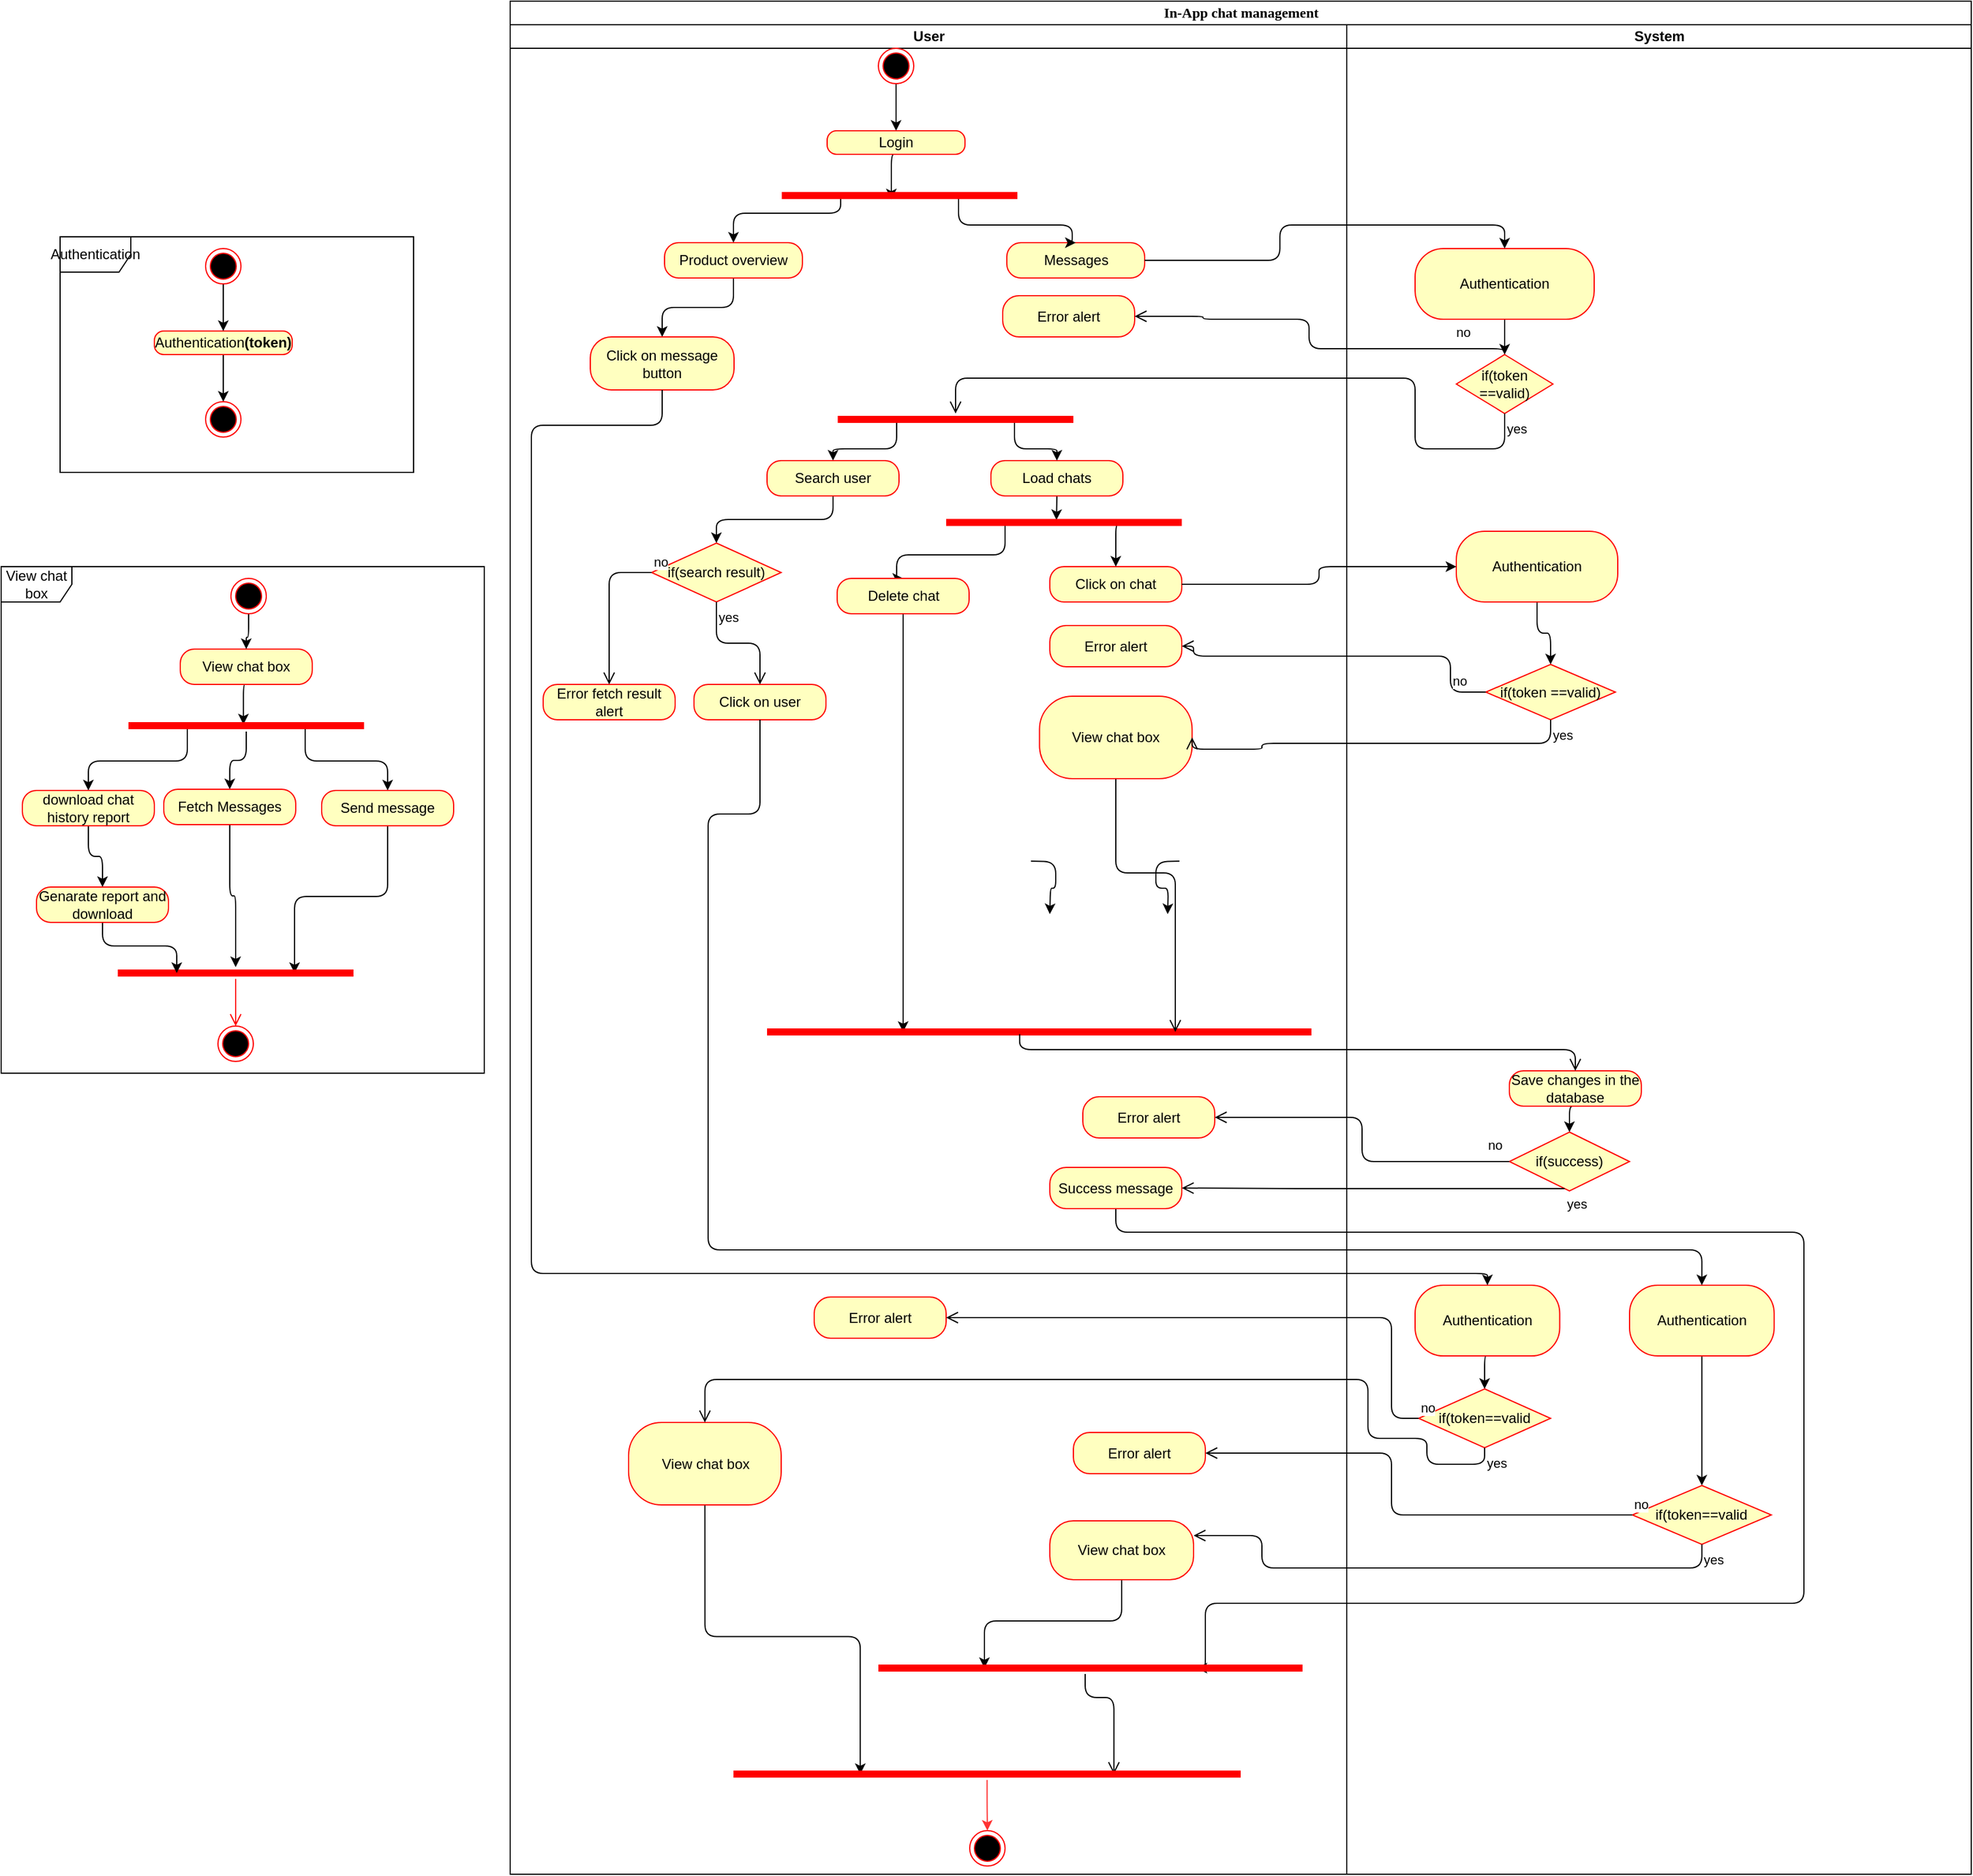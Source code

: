 <mxfile version="18.1.2" type="github">
  <diagram name="Page-1" id="0783ab3e-0a74-02c8-0abd-f7b4e66b4bec">
    <mxGraphModel dx="2580" dy="893" grid="1" gridSize="10" guides="1" tooltips="1" connect="1" arrows="1" fold="1" page="1" pageScale="1" pageWidth="850" pageHeight="1100" background="none" math="0" shadow="0">
      <root>
        <mxCell id="0" />
        <mxCell id="1" parent="0" />
        <mxCell id="1c1d494c118603dd-1" value="In-App chat management" style="swimlane;html=1;childLayout=stackLayout;startSize=20;rounded=0;shadow=0;comic=0;labelBackgroundColor=none;strokeWidth=1;fontFamily=Verdana;fontSize=12;align=center;" parent="1" vertex="1">
          <mxGeometry x="-268" y="20" width="1240" height="1590" as="geometry" />
        </mxCell>
        <mxCell id="1c1d494c118603dd-2" value="User" style="swimlane;html=1;startSize=20;" parent="1c1d494c118603dd-1" vertex="1">
          <mxGeometry y="20" width="710" height="1570" as="geometry" />
        </mxCell>
        <mxCell id="1c1d494c118603dd-34" style="edgeStyle=none;rounded=0;html=1;labelBackgroundColor=none;startArrow=none;startFill=0;startSize=5;endArrow=classicThin;endFill=1;endSize=5;jettySize=auto;orthogonalLoop=1;strokeWidth=1;fontFamily=Verdana;fontSize=12" parent="1c1d494c118603dd-2" target="1c1d494c118603dd-10" edge="1">
          <mxGeometry relative="1" as="geometry">
            <mxPoint x="148.75" y="250" as="sourcePoint" />
          </mxGeometry>
        </mxCell>
        <mxCell id="1c1d494c118603dd-35" style="edgeStyle=none;rounded=0;html=1;labelBackgroundColor=none;startArrow=none;startFill=0;startSize=5;endArrow=classicThin;endFill=1;endSize=5;jettySize=auto;orthogonalLoop=1;strokeWidth=1;fontFamily=Verdana;fontSize=12" parent="1c1d494c118603dd-2" target="1c1d494c118603dd-7" edge="1">
          <mxGeometry relative="1" as="geometry">
            <mxPoint x="162.727" y="310" as="sourcePoint" />
          </mxGeometry>
        </mxCell>
        <mxCell id="1c1d494c118603dd-46" style="edgeStyle=none;rounded=0;html=1;labelBackgroundColor=none;startArrow=none;startFill=0;startSize=5;endArrow=oval;endFill=0;endSize=5;jettySize=auto;orthogonalLoop=1;strokeWidth=1;fontFamily=Verdana;fontSize=12;dashed=1;" parent="1c1d494c118603dd-2" source="1c1d494c118603dd-21" edge="1">
          <mxGeometry relative="1" as="geometry">
            <mxPoint x="120.625" y="250" as="targetPoint" />
          </mxGeometry>
        </mxCell>
        <mxCell id="1c1d494c118603dd-47" style="edgeStyle=none;rounded=0;html=1;dashed=1;labelBackgroundColor=none;startArrow=none;startFill=0;startSize=5;endArrow=oval;endFill=0;endSize=5;jettySize=auto;orthogonalLoop=1;strokeWidth=1;fontFamily=Verdana;fontSize=12" parent="1c1d494c118603dd-2" target="1c1d494c118603dd-10" edge="1">
          <mxGeometry relative="1" as="geometry">
            <mxPoint x="105" y="295" as="sourcePoint" />
          </mxGeometry>
        </mxCell>
        <mxCell id="G0RN5hafsZTGZZTyP4_G-41" style="edgeStyle=orthogonalEdgeStyle;rounded=1;orthogonalLoop=1;jettySize=auto;html=1;exitX=0.5;exitY=1;exitDx=0;exitDy=0;" edge="1" parent="1c1d494c118603dd-2" source="G0RN5hafsZTGZZTyP4_G-11" target="G0RN5hafsZTGZZTyP4_G-12">
          <mxGeometry relative="1" as="geometry" />
        </mxCell>
        <mxCell id="G0RN5hafsZTGZZTyP4_G-11" value="" style="ellipse;html=1;shape=endState;fillColor=#000000;strokeColor=#ff0000;" vertex="1" parent="1c1d494c118603dd-2">
          <mxGeometry x="312.5" y="20" width="30" height="30" as="geometry" />
        </mxCell>
        <mxCell id="G0RN5hafsZTGZZTyP4_G-100" style="edgeStyle=orthogonalEdgeStyle;rounded=1;orthogonalLoop=1;jettySize=auto;html=1;exitX=0.5;exitY=1;exitDx=0;exitDy=0;entryX=0.465;entryY=0.829;entryDx=0;entryDy=0;entryPerimeter=0;" edge="1" parent="1c1d494c118603dd-2" source="G0RN5hafsZTGZZTyP4_G-12" target="G0RN5hafsZTGZZTyP4_G-74">
          <mxGeometry relative="1" as="geometry" />
        </mxCell>
        <mxCell id="G0RN5hafsZTGZZTyP4_G-12" value="Login" style="rounded=1;whiteSpace=wrap;html=1;arcSize=40;fontColor=#000000;fillColor=#ffffc0;strokeColor=#ff0000;" vertex="1" parent="1c1d494c118603dd-2">
          <mxGeometry x="269" y="90" width="117" height="20" as="geometry" />
        </mxCell>
        <mxCell id="G0RN5hafsZTGZZTyP4_G-15" value="Messages" style="rounded=1;whiteSpace=wrap;html=1;arcSize=40;fontColor=#000000;fillColor=#ffffc0;strokeColor=#ff0000;" vertex="1" parent="1c1d494c118603dd-2">
          <mxGeometry x="421.5" y="185" width="117" height="30" as="geometry" />
        </mxCell>
        <mxCell id="G0RN5hafsZTGZZTyP4_G-24" value="Error alert" style="rounded=1;whiteSpace=wrap;html=1;arcSize=40;fontColor=#000000;fillColor=#ffffc0;strokeColor=#ff0000;" vertex="1" parent="1c1d494c118603dd-2">
          <mxGeometry x="418" y="230" width="112" height="35" as="geometry" />
        </mxCell>
        <mxCell id="G0RN5hafsZTGZZTyP4_G-82" style="edgeStyle=orthogonalEdgeStyle;rounded=1;orthogonalLoop=1;jettySize=auto;html=1;exitX=0.5;exitY=1;exitDx=0;exitDy=0;entryX=0.468;entryY=0.454;entryDx=0;entryDy=0;entryPerimeter=0;" edge="1" parent="1c1d494c118603dd-2" source="G0RN5hafsZTGZZTyP4_G-26" target="G0RN5hafsZTGZZTyP4_G-34">
          <mxGeometry relative="1" as="geometry" />
        </mxCell>
        <mxCell id="G0RN5hafsZTGZZTyP4_G-26" value="Load chats" style="rounded=1;whiteSpace=wrap;html=1;arcSize=40;fontColor=#000000;fillColor=#ffffc0;strokeColor=#ff0000;" vertex="1" parent="1c1d494c118603dd-2">
          <mxGeometry x="408" y="370" width="112" height="30" as="geometry" />
        </mxCell>
        <mxCell id="G0RN5hafsZTGZZTyP4_G-27" value="Click on chat" style="rounded=1;whiteSpace=wrap;html=1;arcSize=40;fontColor=#000000;fillColor=#ffffc0;strokeColor=#ff0000;" vertex="1" parent="1c1d494c118603dd-2">
          <mxGeometry x="458" y="460" width="112" height="30" as="geometry" />
        </mxCell>
        <mxCell id="G0RN5hafsZTGZZTyP4_G-36" style="edgeStyle=orthogonalEdgeStyle;rounded=1;orthogonalLoop=1;jettySize=auto;html=1;exitX=0.75;exitY=0.5;exitDx=0;exitDy=0;exitPerimeter=0;entryX=0.5;entryY=0;entryDx=0;entryDy=0;" edge="1" parent="1c1d494c118603dd-2" source="G0RN5hafsZTGZZTyP4_G-34" target="G0RN5hafsZTGZZTyP4_G-27">
          <mxGeometry relative="1" as="geometry" />
        </mxCell>
        <mxCell id="G0RN5hafsZTGZZTyP4_G-42" style="edgeStyle=orthogonalEdgeStyle;rounded=1;orthogonalLoop=1;jettySize=auto;html=1;exitX=0.25;exitY=0.5;exitDx=0;exitDy=0;exitPerimeter=0;entryX=0.5;entryY=0;entryDx=0;entryDy=0;" edge="1" parent="1c1d494c118603dd-2" source="G0RN5hafsZTGZZTyP4_G-34" target="G0RN5hafsZTGZZTyP4_G-37">
          <mxGeometry relative="1" as="geometry">
            <Array as="points">
              <mxPoint x="420" y="450" />
              <mxPoint x="328" y="450" />
            </Array>
          </mxGeometry>
        </mxCell>
        <mxCell id="G0RN5hafsZTGZZTyP4_G-34" value="" style="shape=line;html=1;strokeWidth=6;strokeColor=#ff0000;" vertex="1" parent="1c1d494c118603dd-2">
          <mxGeometry x="370" y="400" width="200" height="45" as="geometry" />
        </mxCell>
        <mxCell id="G0RN5hafsZTGZZTyP4_G-86" style="edgeStyle=orthogonalEdgeStyle;rounded=1;orthogonalLoop=1;jettySize=auto;html=1;exitX=0.5;exitY=1;exitDx=0;exitDy=0;entryX=0.25;entryY=0.5;entryDx=0;entryDy=0;entryPerimeter=0;" edge="1" parent="1c1d494c118603dd-2" source="G0RN5hafsZTGZZTyP4_G-37" target="G0RN5hafsZTGZZTyP4_G-64">
          <mxGeometry relative="1" as="geometry" />
        </mxCell>
        <mxCell id="G0RN5hafsZTGZZTyP4_G-37" value="Delete chat" style="rounded=1;whiteSpace=wrap;html=1;arcSize=40;fontColor=#000000;fillColor=#ffffc0;strokeColor=#ff0000;" vertex="1" parent="1c1d494c118603dd-2">
          <mxGeometry x="277.5" y="470" width="112" height="30" as="geometry" />
        </mxCell>
        <mxCell id="G0RN5hafsZTGZZTyP4_G-51" style="edgeStyle=orthogonalEdgeStyle;rounded=1;orthogonalLoop=1;jettySize=auto;html=1;exitX=0.5;exitY=1;exitDx=0;exitDy=0;entryX=0.504;entryY=0.337;entryDx=0;entryDy=0;entryPerimeter=0;" edge="1" parent="1c1d494c118603dd-2" target="G0RN5hafsZTGZZTyP4_G-49">
          <mxGeometry relative="1" as="geometry">
            <mxPoint x="524" y="590" as="sourcePoint" />
          </mxGeometry>
        </mxCell>
        <mxCell id="G0RN5hafsZTGZZTyP4_G-48" value="Error alert" style="rounded=1;whiteSpace=wrap;html=1;arcSize=40;fontColor=#000000;fillColor=#ffffc0;strokeColor=#ff0000;" vertex="1" parent="1c1d494c118603dd-2">
          <mxGeometry x="458" y="510" width="112" height="35" as="geometry" />
        </mxCell>
        <mxCell id="G0RN5hafsZTGZZTyP4_G-54" style="edgeStyle=orthogonalEdgeStyle;rounded=1;orthogonalLoop=1;jettySize=auto;html=1;exitX=0.25;exitY=0.5;exitDx=0;exitDy=0;exitPerimeter=0;" edge="1" parent="1c1d494c118603dd-2" target="G0RN5hafsZTGZZTyP4_G-52">
          <mxGeometry relative="1" as="geometry">
            <mxPoint x="474" y="625" as="sourcePoint" />
          </mxGeometry>
        </mxCell>
        <mxCell id="G0RN5hafsZTGZZTyP4_G-55" style="edgeStyle=orthogonalEdgeStyle;rounded=1;orthogonalLoop=1;jettySize=auto;html=1;exitX=0.75;exitY=0.5;exitDx=0;exitDy=0;exitPerimeter=0;entryX=0.5;entryY=0;entryDx=0;entryDy=0;" edge="1" parent="1c1d494c118603dd-2" target="G0RN5hafsZTGZZTyP4_G-53">
          <mxGeometry relative="1" as="geometry">
            <mxPoint x="574" y="625" as="sourcePoint" />
          </mxGeometry>
        </mxCell>
        <mxCell id="G0RN5hafsZTGZZTyP4_G-58" style="edgeStyle=orthogonalEdgeStyle;rounded=1;orthogonalLoop=1;jettySize=auto;html=1;exitX=0.5;exitY=1;exitDx=0;exitDy=0;entryX=0.25;entryY=0.5;entryDx=0;entryDy=0;entryPerimeter=0;" edge="1" parent="1c1d494c118603dd-2" target="G0RN5hafsZTGZZTyP4_G-84">
          <mxGeometry relative="1" as="geometry">
            <mxPoint x="442" y="710.0" as="sourcePoint" />
            <mxPoint x="458" y="755.0" as="targetPoint" />
          </mxGeometry>
        </mxCell>
        <mxCell id="G0RN5hafsZTGZZTyP4_G-57" style="edgeStyle=orthogonalEdgeStyle;rounded=1;orthogonalLoop=1;jettySize=auto;html=1;exitX=0.5;exitY=1;exitDx=0;exitDy=0;entryX=0.75;entryY=0.5;entryDx=0;entryDy=0;entryPerimeter=0;" edge="1" parent="1c1d494c118603dd-2" target="G0RN5hafsZTGZZTyP4_G-84">
          <mxGeometry relative="1" as="geometry">
            <mxPoint x="568" y="710.0" as="sourcePoint" />
            <mxPoint x="558" y="755.0" as="targetPoint" />
          </mxGeometry>
        </mxCell>
        <mxCell id="G0RN5hafsZTGZZTyP4_G-64" value="" style="shape=line;html=1;strokeWidth=6;strokeColor=#ff0000;" vertex="1" parent="1c1d494c118603dd-2">
          <mxGeometry x="218" y="800" width="462" height="110" as="geometry" />
        </mxCell>
        <mxCell id="G0RN5hafsZTGZZTyP4_G-70" value="Error alert" style="rounded=1;whiteSpace=wrap;html=1;arcSize=40;fontColor=#000000;fillColor=#ffffc0;strokeColor=#ff0000;" vertex="1" parent="1c1d494c118603dd-2">
          <mxGeometry x="486" y="910" width="112" height="35" as="geometry" />
        </mxCell>
        <mxCell id="G0RN5hafsZTGZZTyP4_G-157" style="edgeStyle=orthogonalEdgeStyle;rounded=1;orthogonalLoop=1;jettySize=auto;html=1;exitX=0.5;exitY=1;exitDx=0;exitDy=0;entryX=0.75;entryY=0.5;entryDx=0;entryDy=0;entryPerimeter=0;" edge="1" parent="1c1d494c118603dd-2" source="G0RN5hafsZTGZZTyP4_G-72" target="G0RN5hafsZTGZZTyP4_G-153">
          <mxGeometry relative="1" as="geometry">
            <Array as="points">
              <mxPoint x="514" y="1025" />
              <mxPoint x="1098" y="1025" />
              <mxPoint x="1098" y="1340" />
              <mxPoint x="590" y="1340" />
              <mxPoint x="590" y="1395" />
            </Array>
          </mxGeometry>
        </mxCell>
        <mxCell id="G0RN5hafsZTGZZTyP4_G-72" value="Success message" style="rounded=1;whiteSpace=wrap;html=1;arcSize=40;fontColor=#000000;fillColor=#ffffc0;strokeColor=#ff0000;" vertex="1" parent="1c1d494c118603dd-2">
          <mxGeometry x="458" y="970" width="112" height="35" as="geometry" />
        </mxCell>
        <mxCell id="G0RN5hafsZTGZZTyP4_G-90" style="edgeStyle=orthogonalEdgeStyle;rounded=1;orthogonalLoop=1;jettySize=auto;html=1;exitX=0.75;exitY=0.5;exitDx=0;exitDy=0;exitPerimeter=0;entryX=0.5;entryY=0;entryDx=0;entryDy=0;" edge="1" parent="1c1d494c118603dd-2" source="G0RN5hafsZTGZZTyP4_G-74" target="G0RN5hafsZTGZZTyP4_G-15">
          <mxGeometry relative="1" as="geometry">
            <Array as="points">
              <mxPoint x="381" y="170" />
              <mxPoint x="477" y="170" />
              <mxPoint x="477" y="185" />
            </Array>
          </mxGeometry>
        </mxCell>
        <mxCell id="G0RN5hafsZTGZZTyP4_G-91" style="edgeStyle=orthogonalEdgeStyle;rounded=1;orthogonalLoop=1;jettySize=auto;html=1;exitX=0.25;exitY=0.5;exitDx=0;exitDy=0;exitPerimeter=0;entryX=0.5;entryY=0;entryDx=0;entryDy=0;" edge="1" parent="1c1d494c118603dd-2" source="G0RN5hafsZTGZZTyP4_G-74" target="G0RN5hafsZTGZZTyP4_G-77">
          <mxGeometry relative="1" as="geometry">
            <Array as="points">
              <mxPoint x="281" y="160" />
              <mxPoint x="189" y="160" />
            </Array>
          </mxGeometry>
        </mxCell>
        <mxCell id="G0RN5hafsZTGZZTyP4_G-74" value="" style="shape=line;html=1;strokeWidth=6;strokeColor=#ff0000;" vertex="1" parent="1c1d494c118603dd-2">
          <mxGeometry x="230.5" y="140" width="200" height="10" as="geometry" />
        </mxCell>
        <mxCell id="G0RN5hafsZTGZZTyP4_G-161" style="edgeStyle=orthogonalEdgeStyle;rounded=1;orthogonalLoop=1;jettySize=auto;html=1;exitX=0.5;exitY=1;exitDx=0;exitDy=0;entryX=0.5;entryY=0;entryDx=0;entryDy=0;" edge="1" parent="1c1d494c118603dd-2" source="G0RN5hafsZTGZZTyP4_G-77" target="G0RN5hafsZTGZZTyP4_G-158">
          <mxGeometry relative="1" as="geometry" />
        </mxCell>
        <mxCell id="G0RN5hafsZTGZZTyP4_G-77" value="Product overview" style="rounded=1;whiteSpace=wrap;html=1;arcSize=40;fontColor=#000000;fillColor=#ffffc0;strokeColor=#ff0000;" vertex="1" parent="1c1d494c118603dd-2">
          <mxGeometry x="131" y="185" width="117" height="30" as="geometry" />
        </mxCell>
        <mxCell id="G0RN5hafsZTGZZTyP4_G-85" value="" style="edgeStyle=orthogonalEdgeStyle;html=1;verticalAlign=bottom;endArrow=open;endSize=8;strokeColor=#000000;rounded=1;entryX=0.75;entryY=0.5;entryDx=0;entryDy=0;entryPerimeter=0;exitX=0.5;exitY=1;exitDx=0;exitDy=0;" edge="1" source="G0RN5hafsZTGZZTyP4_G-141" parent="1c1d494c118603dd-2" target="G0RN5hafsZTGZZTyP4_G-64">
          <mxGeometry relative="1" as="geometry">
            <mxPoint x="518" y="850" as="targetPoint" />
            <mxPoint x="498" y="770.0" as="sourcePoint" />
          </mxGeometry>
        </mxCell>
        <mxCell id="G0RN5hafsZTGZZTyP4_G-103" style="edgeStyle=orthogonalEdgeStyle;rounded=1;orthogonalLoop=1;jettySize=auto;html=1;exitX=0.75;exitY=0.5;exitDx=0;exitDy=0;exitPerimeter=0;entryX=0.5;entryY=0;entryDx=0;entryDy=0;" edge="1" parent="1c1d494c118603dd-2" source="G0RN5hafsZTGZZTyP4_G-101" target="G0RN5hafsZTGZZTyP4_G-26">
          <mxGeometry relative="1" as="geometry" />
        </mxCell>
        <mxCell id="G0RN5hafsZTGZZTyP4_G-105" style="edgeStyle=orthogonalEdgeStyle;rounded=1;orthogonalLoop=1;jettySize=auto;html=1;exitX=0.25;exitY=0.5;exitDx=0;exitDy=0;exitPerimeter=0;entryX=0.5;entryY=0;entryDx=0;entryDy=0;" edge="1" parent="1c1d494c118603dd-2" source="G0RN5hafsZTGZZTyP4_G-101" target="G0RN5hafsZTGZZTyP4_G-104">
          <mxGeometry relative="1" as="geometry" />
        </mxCell>
        <mxCell id="G0RN5hafsZTGZZTyP4_G-101" value="" style="shape=line;html=1;strokeWidth=6;strokeColor=#ff0000;" vertex="1" parent="1c1d494c118603dd-2">
          <mxGeometry x="278" y="330" width="200" height="10" as="geometry" />
        </mxCell>
        <mxCell id="G0RN5hafsZTGZZTyP4_G-121" style="edgeStyle=orthogonalEdgeStyle;rounded=1;orthogonalLoop=1;jettySize=auto;html=1;exitX=0.5;exitY=1;exitDx=0;exitDy=0;" edge="1" parent="1c1d494c118603dd-2" source="G0RN5hafsZTGZZTyP4_G-104" target="G0RN5hafsZTGZZTyP4_G-118">
          <mxGeometry relative="1" as="geometry" />
        </mxCell>
        <mxCell id="G0RN5hafsZTGZZTyP4_G-104" value="Search user" style="rounded=1;whiteSpace=wrap;html=1;arcSize=40;fontColor=#000000;fillColor=#ffffc0;strokeColor=#ff0000;" vertex="1" parent="1c1d494c118603dd-2">
          <mxGeometry x="218" y="370" width="112" height="30" as="geometry" />
        </mxCell>
        <mxCell id="G0RN5hafsZTGZZTyP4_G-118" value="if(search result)" style="rhombus;whiteSpace=wrap;html=1;fillColor=#ffffc0;strokeColor=#ff0000;" vertex="1" parent="1c1d494c118603dd-2">
          <mxGeometry x="120" y="440" width="110" height="50" as="geometry" />
        </mxCell>
        <mxCell id="G0RN5hafsZTGZZTyP4_G-119" value="no" style="edgeStyle=orthogonalEdgeStyle;html=1;align=left;verticalAlign=bottom;endArrow=open;endSize=8;strokeColor=#000000;rounded=1;entryX=0.5;entryY=0;entryDx=0;entryDy=0;" edge="1" source="G0RN5hafsZTGZZTyP4_G-118" parent="1c1d494c118603dd-2" target="G0RN5hafsZTGZZTyP4_G-123">
          <mxGeometry x="-1" relative="1" as="geometry">
            <mxPoint x="330" y="470" as="targetPoint" />
            <Array as="points">
              <mxPoint x="84" y="465" />
            </Array>
          </mxGeometry>
        </mxCell>
        <mxCell id="G0RN5hafsZTGZZTyP4_G-120" value="yes" style="edgeStyle=orthogonalEdgeStyle;html=1;align=left;verticalAlign=top;endArrow=open;endSize=8;strokeColor=#000000;rounded=1;entryX=0.5;entryY=0;entryDx=0;entryDy=0;" edge="1" source="G0RN5hafsZTGZZTyP4_G-118" parent="1c1d494c118603dd-2" target="G0RN5hafsZTGZZTyP4_G-122">
          <mxGeometry x="-1" relative="1" as="geometry">
            <mxPoint x="190" y="550" as="targetPoint" />
          </mxGeometry>
        </mxCell>
        <mxCell id="G0RN5hafsZTGZZTyP4_G-122" value="Click on user" style="rounded=1;whiteSpace=wrap;html=1;arcSize=40;fontColor=#000000;fillColor=#ffffc0;strokeColor=#ff0000;" vertex="1" parent="1c1d494c118603dd-2">
          <mxGeometry x="156" y="560" width="112" height="30" as="geometry" />
        </mxCell>
        <mxCell id="G0RN5hafsZTGZZTyP4_G-123" value="Error fetch result alert" style="rounded=1;whiteSpace=wrap;html=1;arcSize=40;fontColor=#000000;fillColor=#ffffc0;strokeColor=#ff0000;" vertex="1" parent="1c1d494c118603dd-2">
          <mxGeometry x="28" y="560" width="112" height="30" as="geometry" />
        </mxCell>
        <mxCell id="G0RN5hafsZTGZZTyP4_G-141" value="View chat box" style="rounded=1;whiteSpace=wrap;html=1;arcSize=40;fontColor=#000000;fillColor=#ffffc0;strokeColor=#ff0000;" vertex="1" parent="1c1d494c118603dd-2">
          <mxGeometry x="449.25" y="570" width="129.5" height="70" as="geometry" />
        </mxCell>
        <mxCell id="G0RN5hafsZTGZZTyP4_G-147" value="Error alert" style="rounded=1;whiteSpace=wrap;html=1;arcSize=40;fontColor=#000000;fillColor=#ffffc0;strokeColor=#ff0000;" vertex="1" parent="1c1d494c118603dd-2">
          <mxGeometry x="478" y="1195" width="112" height="35" as="geometry" />
        </mxCell>
        <mxCell id="G0RN5hafsZTGZZTyP4_G-156" style="edgeStyle=orthogonalEdgeStyle;rounded=1;orthogonalLoop=1;jettySize=auto;html=1;exitX=0.5;exitY=1;exitDx=0;exitDy=0;entryX=0.25;entryY=0.5;entryDx=0;entryDy=0;entryPerimeter=0;" edge="1" parent="1c1d494c118603dd-2" source="G0RN5hafsZTGZZTyP4_G-149" target="G0RN5hafsZTGZZTyP4_G-153">
          <mxGeometry relative="1" as="geometry" />
        </mxCell>
        <mxCell id="G0RN5hafsZTGZZTyP4_G-149" value="View chat box" style="rounded=1;whiteSpace=wrap;html=1;arcSize=40;fontColor=#000000;fillColor=#ffffc0;strokeColor=#ff0000;" vertex="1" parent="1c1d494c118603dd-2">
          <mxGeometry x="458" y="1270" width="122" height="50" as="geometry" />
        </mxCell>
        <mxCell id="G0RN5hafsZTGZZTyP4_G-153" value="" style="shape=line;html=1;strokeWidth=6;strokeColor=#ff0000;" vertex="1" parent="1c1d494c118603dd-2">
          <mxGeometry x="312.5" y="1390" width="360" height="10" as="geometry" />
        </mxCell>
        <mxCell id="G0RN5hafsZTGZZTyP4_G-154" value="" style="edgeStyle=orthogonalEdgeStyle;html=1;verticalAlign=bottom;endArrow=open;endSize=8;strokeColor=#000000;rounded=1;entryX=0.75;entryY=0.5;entryDx=0;entryDy=0;entryPerimeter=0;" edge="1" source="G0RN5hafsZTGZZTyP4_G-153" parent="1c1d494c118603dd-2" target="G0RN5hafsZTGZZTyP4_G-174">
          <mxGeometry relative="1" as="geometry">
            <mxPoint x="448" y="1450" as="targetPoint" />
            <Array as="points">
              <mxPoint x="488" y="1420" />
              <mxPoint x="512" y="1420" />
            </Array>
          </mxGeometry>
        </mxCell>
        <mxCell id="G0RN5hafsZTGZZTyP4_G-158" value="Click on message button" style="rounded=1;whiteSpace=wrap;html=1;arcSize=40;fontColor=#000000;fillColor=#ffffc0;strokeColor=#ff0000;" vertex="1" parent="1c1d494c118603dd-2">
          <mxGeometry x="68" y="265" width="122" height="45" as="geometry" />
        </mxCell>
        <mxCell id="G0RN5hafsZTGZZTyP4_G-170" value="Error alert" style="rounded=1;whiteSpace=wrap;html=1;arcSize=40;fontColor=#000000;fillColor=#ffffc0;strokeColor=#ff0000;" vertex="1" parent="1c1d494c118603dd-2">
          <mxGeometry x="258" y="1080" width="112" height="35" as="geometry" />
        </mxCell>
        <mxCell id="G0RN5hafsZTGZZTyP4_G-176" style="edgeStyle=orthogonalEdgeStyle;rounded=1;orthogonalLoop=1;jettySize=auto;html=1;exitX=0.5;exitY=1;exitDx=0;exitDy=0;entryX=0.25;entryY=0.5;entryDx=0;entryDy=0;entryPerimeter=0;" edge="1" parent="1c1d494c118603dd-2" source="G0RN5hafsZTGZZTyP4_G-173" target="G0RN5hafsZTGZZTyP4_G-174">
          <mxGeometry relative="1" as="geometry" />
        </mxCell>
        <mxCell id="G0RN5hafsZTGZZTyP4_G-173" value="View chat box" style="rounded=1;whiteSpace=wrap;html=1;arcSize=40;fontColor=#000000;fillColor=#ffffc0;strokeColor=#ff0000;" vertex="1" parent="1c1d494c118603dd-2">
          <mxGeometry x="100.5" y="1186.5" width="129.5" height="70" as="geometry" />
        </mxCell>
        <mxCell id="G0RN5hafsZTGZZTyP4_G-178" style="edgeStyle=orthogonalEdgeStyle;rounded=1;orthogonalLoop=1;jettySize=auto;html=1;entryX=0.5;entryY=0;entryDx=0;entryDy=0;strokeColor=#FF3333;" edge="1" parent="1c1d494c118603dd-2" source="G0RN5hafsZTGZZTyP4_G-174" target="G0RN5hafsZTGZZTyP4_G-177">
          <mxGeometry relative="1" as="geometry" />
        </mxCell>
        <mxCell id="G0RN5hafsZTGZZTyP4_G-174" value="" style="shape=line;html=1;strokeWidth=6;strokeColor=#ff0000;" vertex="1" parent="1c1d494c118603dd-2">
          <mxGeometry x="189.5" y="1480" width="430.5" height="10" as="geometry" />
        </mxCell>
        <mxCell id="G0RN5hafsZTGZZTyP4_G-177" value="" style="ellipse;html=1;shape=endState;fillColor=#000000;strokeColor=#ff0000;" vertex="1" parent="1c1d494c118603dd-2">
          <mxGeometry x="390" y="1533" width="30" height="30" as="geometry" />
        </mxCell>
        <mxCell id="1c1d494c118603dd-36" style="edgeStyle=none;rounded=0;html=1;labelBackgroundColor=none;startArrow=none;startFill=0;startSize=5;endArrow=classicThin;endFill=1;endSize=5;jettySize=auto;orthogonalLoop=1;strokeWidth=1;fontFamily=Verdana;fontSize=12" parent="1c1d494c118603dd-1" target="1c1d494c118603dd-14" edge="1">
          <mxGeometry relative="1" as="geometry">
            <mxPoint x="180" y="383.043" as="sourcePoint" />
          </mxGeometry>
        </mxCell>
        <mxCell id="1c1d494c118603dd-42" style="edgeStyle=none;rounded=0;html=1;labelBackgroundColor=none;startArrow=none;startFill=0;startSize=5;endArrow=classicThin;endFill=1;endSize=5;jettySize=auto;orthogonalLoop=1;strokeWidth=1;fontFamily=Verdana;fontSize=12" parent="1c1d494c118603dd-1" target="1c1d494c118603dd-17" edge="1">
          <mxGeometry relative="1" as="geometry">
            <mxPoint x="435" y="628.043" as="sourcePoint" />
          </mxGeometry>
        </mxCell>
        <mxCell id="1c1d494c118603dd-55" style="edgeStyle=none;rounded=0;html=1;dashed=1;labelBackgroundColor=none;startArrow=none;startFill=0;startSize=5;endArrow=oval;endFill=0;endSize=5;jettySize=auto;orthogonalLoop=1;strokeWidth=1;fontFamily=Verdana;fontSize=12" parent="1c1d494c118603dd-1" target="1c1d494c118603dd-17" edge="1">
          <mxGeometry relative="1" as="geometry">
            <mxPoint x="395" y="678.667" as="sourcePoint" />
          </mxGeometry>
        </mxCell>
        <mxCell id="G0RN5hafsZTGZZTyP4_G-21" value="no" style="edgeStyle=orthogonalEdgeStyle;html=1;align=left;verticalAlign=bottom;endArrow=open;endSize=8;strokeColor=#000000;rounded=1;entryX=1;entryY=0.5;entryDx=0;entryDy=0;" edge="1" source="G0RN5hafsZTGZZTyP4_G-20" parent="1c1d494c118603dd-1" target="G0RN5hafsZTGZZTyP4_G-24">
          <mxGeometry x="-0.72" y="-5" relative="1" as="geometry">
            <mxPoint x="208" y="235" as="targetPoint" />
            <Array as="points">
              <mxPoint x="678" y="295" />
              <mxPoint x="678" y="270" />
              <mxPoint x="588" y="270" />
              <mxPoint x="588" y="267" />
            </Array>
            <mxPoint as="offset" />
          </mxGeometry>
        </mxCell>
        <mxCell id="1c1d494c118603dd-3" value="System" style="swimlane;html=1;startSize=20;" parent="1c1d494c118603dd-1" vertex="1">
          <mxGeometry x="710" y="20" width="530" height="1570" as="geometry" />
        </mxCell>
        <mxCell id="1c1d494c118603dd-39" style="edgeStyle=none;rounded=0;html=1;labelBackgroundColor=none;startArrow=none;startFill=0;startSize=5;endArrow=classicThin;endFill=1;endSize=5;jettySize=auto;orthogonalLoop=1;strokeWidth=1;fontFamily=Verdana;fontSize=12" parent="1c1d494c118603dd-3" target="1c1d494c118603dd-11" edge="1">
          <mxGeometry relative="1" as="geometry">
            <mxPoint x="113.55" y="420" as="sourcePoint" />
          </mxGeometry>
        </mxCell>
        <mxCell id="1c1d494c118603dd-41" style="edgeStyle=none;rounded=0;html=1;labelBackgroundColor=none;startArrow=none;startFill=0;startSize=5;endArrow=classicThin;endFill=1;endSize=5;jettySize=auto;orthogonalLoop=1;strokeWidth=1;fontFamily=Verdana;fontSize=12" parent="1c1d494c118603dd-3" target="1c1d494c118603dd-16" edge="1">
          <mxGeometry relative="1" as="geometry">
            <mxPoint x="154.643" y="540" as="sourcePoint" />
          </mxGeometry>
        </mxCell>
        <mxCell id="1c1d494c118603dd-54" style="edgeStyle=none;rounded=0;html=1;dashed=1;labelBackgroundColor=none;startArrow=none;startFill=0;startSize=5;endArrow=oval;endFill=0;endSize=5;jettySize=auto;orthogonalLoop=1;strokeWidth=1;fontFamily=Verdana;fontSize=12" parent="1c1d494c118603dd-3" source="1c1d494c118603dd-24" edge="1">
          <mxGeometry relative="1" as="geometry">
            <mxPoint x="127.081" y="610" as="targetPoint" />
          </mxGeometry>
        </mxCell>
        <mxCell id="G0RN5hafsZTGZZTyP4_G-23" style="edgeStyle=orthogonalEdgeStyle;rounded=1;orthogonalLoop=1;jettySize=auto;html=1;exitX=0.5;exitY=1;exitDx=0;exitDy=0;entryX=0.5;entryY=0;entryDx=0;entryDy=0;" edge="1" parent="1c1d494c118603dd-3" source="G0RN5hafsZTGZZTyP4_G-18" target="G0RN5hafsZTGZZTyP4_G-20">
          <mxGeometry relative="1" as="geometry" />
        </mxCell>
        <mxCell id="G0RN5hafsZTGZZTyP4_G-18" value="Authentication" style="rounded=1;whiteSpace=wrap;html=1;arcSize=40;fontColor=#000000;fillColor=#ffffc0;strokeColor=#ff0000;" vertex="1" parent="1c1d494c118603dd-3">
          <mxGeometry x="58" y="190" width="152" height="60" as="geometry" />
        </mxCell>
        <mxCell id="G0RN5hafsZTGZZTyP4_G-20" value="if(token ==valid)" style="rhombus;whiteSpace=wrap;html=1;fillColor=#ffffc0;strokeColor=#ff0000;" vertex="1" parent="1c1d494c118603dd-3">
          <mxGeometry x="93" y="280" width="82" height="50" as="geometry" />
        </mxCell>
        <mxCell id="G0RN5hafsZTGZZTyP4_G-47" style="edgeStyle=orthogonalEdgeStyle;rounded=1;orthogonalLoop=1;jettySize=auto;html=1;exitX=0.5;exitY=1;exitDx=0;exitDy=0;" edge="1" parent="1c1d494c118603dd-3" source="G0RN5hafsZTGZZTyP4_G-117" target="G0RN5hafsZTGZZTyP4_G-44">
          <mxGeometry relative="1" as="geometry">
            <mxPoint x="142" y="490" as="sourcePoint" />
          </mxGeometry>
        </mxCell>
        <mxCell id="G0RN5hafsZTGZZTyP4_G-44" value="if(token ==valid)" style="rhombus;whiteSpace=wrap;html=1;fillColor=#ffffc0;strokeColor=#ff0000;" vertex="1" parent="1c1d494c118603dd-3">
          <mxGeometry x="118" y="543" width="110" height="47" as="geometry" />
        </mxCell>
        <mxCell id="G0RN5hafsZTGZZTyP4_G-99" style="edgeStyle=orthogonalEdgeStyle;rounded=1;orthogonalLoop=1;jettySize=auto;html=1;exitX=0.5;exitY=1;exitDx=0;exitDy=0;entryX=0.5;entryY=0;entryDx=0;entryDy=0;" edge="1" parent="1c1d494c118603dd-3" source="G0RN5hafsZTGZZTyP4_G-63" target="G0RN5hafsZTGZZTyP4_G-96">
          <mxGeometry relative="1" as="geometry" />
        </mxCell>
        <mxCell id="G0RN5hafsZTGZZTyP4_G-63" value="Save changes in the database" style="rounded=1;whiteSpace=wrap;html=1;arcSize=40;fontColor=#000000;fillColor=#ffffc0;strokeColor=#ff0000;" vertex="1" parent="1c1d494c118603dd-3">
          <mxGeometry x="138" y="888" width="112" height="30" as="geometry" />
        </mxCell>
        <mxCell id="G0RN5hafsZTGZZTyP4_G-96" value="if(success)" style="rhombus;whiteSpace=wrap;html=1;fillColor=#ffffc0;strokeColor=#ff0000;" vertex="1" parent="1c1d494c118603dd-3">
          <mxGeometry x="138" y="940" width="102" height="50" as="geometry" />
        </mxCell>
        <mxCell id="G0RN5hafsZTGZZTyP4_G-117" value="Authentication" style="rounded=1;whiteSpace=wrap;html=1;arcSize=40;fontColor=#000000;fillColor=#ffffc0;strokeColor=#ff0000;" vertex="1" parent="1c1d494c118603dd-3">
          <mxGeometry x="93" y="430" width="137" height="60" as="geometry" />
        </mxCell>
        <mxCell id="G0RN5hafsZTGZZTyP4_G-152" style="edgeStyle=orthogonalEdgeStyle;rounded=1;orthogonalLoop=1;jettySize=auto;html=1;exitX=0.5;exitY=1;exitDx=0;exitDy=0;" edge="1" parent="1c1d494c118603dd-3" source="G0RN5hafsZTGZZTyP4_G-142" target="G0RN5hafsZTGZZTyP4_G-144">
          <mxGeometry relative="1" as="geometry" />
        </mxCell>
        <mxCell id="G0RN5hafsZTGZZTyP4_G-142" value="Authentication" style="rounded=1;whiteSpace=wrap;html=1;arcSize=40;fontColor=#000000;fillColor=#ffffc0;strokeColor=#ff0000;" vertex="1" parent="1c1d494c118603dd-3">
          <mxGeometry x="240" y="1070" width="122.75" height="60" as="geometry" />
        </mxCell>
        <mxCell id="G0RN5hafsZTGZZTyP4_G-144" value="if(token==valid" style="rhombus;whiteSpace=wrap;html=1;fillColor=#ffffc0;strokeColor=#ff0000;" vertex="1" parent="1c1d494c118603dd-3">
          <mxGeometry x="242.37" y="1240" width="118" height="50" as="geometry" />
        </mxCell>
        <mxCell id="G0RN5hafsZTGZZTyP4_G-169" style="edgeStyle=orthogonalEdgeStyle;rounded=1;orthogonalLoop=1;jettySize=auto;html=1;exitX=0.5;exitY=1;exitDx=0;exitDy=0;entryX=0.5;entryY=0;entryDx=0;entryDy=0;" edge="1" parent="1c1d494c118603dd-3" source="G0RN5hafsZTGZZTyP4_G-165" target="G0RN5hafsZTGZZTyP4_G-166">
          <mxGeometry relative="1" as="geometry" />
        </mxCell>
        <mxCell id="G0RN5hafsZTGZZTyP4_G-165" value="Authentication" style="rounded=1;whiteSpace=wrap;html=1;arcSize=40;fontColor=#000000;fillColor=#ffffc0;strokeColor=#ff0000;" vertex="1" parent="1c1d494c118603dd-3">
          <mxGeometry x="58" y="1070" width="122.75" height="60" as="geometry" />
        </mxCell>
        <mxCell id="G0RN5hafsZTGZZTyP4_G-166" value="if(token==valid" style="rhombus;whiteSpace=wrap;html=1;fillColor=#ffffc0;strokeColor=#ff0000;" vertex="1" parent="1c1d494c118603dd-3">
          <mxGeometry x="61" y="1158" width="112" height="50" as="geometry" />
        </mxCell>
        <mxCell id="G0RN5hafsZTGZZTyP4_G-22" value="yes" style="edgeStyle=orthogonalEdgeStyle;html=1;align=left;verticalAlign=top;endArrow=open;endSize=8;strokeColor=#000000;rounded=1;exitX=0.5;exitY=1;exitDx=0;exitDy=0;" edge="1" source="G0RN5hafsZTGZZTyP4_G-20" parent="1c1d494c118603dd-1" target="G0RN5hafsZTGZZTyP4_G-101">
          <mxGeometry x="-1" relative="1" as="geometry">
            <mxPoint x="188" y="295" as="targetPoint" />
            <mxPoint x="778" y="390" as="sourcePoint" />
            <Array as="points">
              <mxPoint x="844" y="380" />
              <mxPoint x="768" y="380" />
              <mxPoint x="768" y="320" />
              <mxPoint x="378" y="320" />
            </Array>
          </mxGeometry>
        </mxCell>
        <mxCell id="G0RN5hafsZTGZZTyP4_G-31" style="edgeStyle=orthogonalEdgeStyle;rounded=1;orthogonalLoop=1;jettySize=auto;html=1;exitX=1;exitY=0.5;exitDx=0;exitDy=0;entryX=0;entryY=0.5;entryDx=0;entryDy=0;" edge="1" parent="1c1d494c118603dd-1" source="G0RN5hafsZTGZZTyP4_G-27" target="G0RN5hafsZTGZZTyP4_G-117">
          <mxGeometry relative="1" as="geometry">
            <mxPoint x="796" y="495" as="targetPoint" />
          </mxGeometry>
        </mxCell>
        <mxCell id="G0RN5hafsZTGZZTyP4_G-46" value="yes" style="edgeStyle=orthogonalEdgeStyle;html=1;align=left;verticalAlign=top;endArrow=open;endSize=8;strokeColor=#000000;rounded=1;entryX=1;entryY=0.5;entryDx=0;entryDy=0;" edge="1" source="G0RN5hafsZTGZZTyP4_G-44" parent="1c1d494c118603dd-1" target="G0RN5hafsZTGZZTyP4_G-141">
          <mxGeometry x="-1" relative="1" as="geometry">
            <mxPoint x="580" y="595" as="targetPoint" />
            <Array as="points">
              <mxPoint x="883" y="630" />
              <mxPoint x="638" y="630" />
              <mxPoint x="638" y="635" />
            </Array>
          </mxGeometry>
        </mxCell>
        <mxCell id="G0RN5hafsZTGZZTyP4_G-45" value="no" style="edgeStyle=orthogonalEdgeStyle;html=1;align=left;verticalAlign=bottom;endArrow=open;endSize=8;strokeColor=#000000;rounded=1;entryX=1;entryY=0.5;entryDx=0;entryDy=0;exitX=0;exitY=0.5;exitDx=0;exitDy=0;" edge="1" source="G0RN5hafsZTGZZTyP4_G-44" parent="1c1d494c118603dd-1" target="G0RN5hafsZTGZZTyP4_G-48">
          <mxGeometry x="-0.795" relative="1" as="geometry">
            <mxPoint x="370" y="450" as="targetPoint" />
            <mxPoint x="450" y="450" as="sourcePoint" />
            <Array as="points">
              <mxPoint x="798" y="586" />
              <mxPoint x="798" y="556" />
              <mxPoint x="580" y="556" />
              <mxPoint x="580" y="548" />
            </Array>
            <mxPoint as="offset" />
          </mxGeometry>
        </mxCell>
        <mxCell id="G0RN5hafsZTGZZTyP4_G-65" value="" style="edgeStyle=orthogonalEdgeStyle;html=1;verticalAlign=bottom;endArrow=open;endSize=8;strokeColor=#000000;rounded=1;entryX=0.5;entryY=0;entryDx=0;entryDy=0;exitX=0.464;exitY=0.517;exitDx=0;exitDy=0;exitPerimeter=0;" edge="1" source="G0RN5hafsZTGZZTyP4_G-64" parent="1c1d494c118603dd-1" target="G0RN5hafsZTGZZTyP4_G-63">
          <mxGeometry relative="1" as="geometry">
            <mxPoint x="174" y="790" as="targetPoint" />
            <mxPoint x="409" y="835" as="sourcePoint" />
            <Array as="points">
              <mxPoint x="432" y="890" />
              <mxPoint x="904" y="890" />
            </Array>
          </mxGeometry>
        </mxCell>
        <mxCell id="G0RN5hafsZTGZZTyP4_G-89" style="edgeStyle=orthogonalEdgeStyle;rounded=1;orthogonalLoop=1;jettySize=auto;html=1;exitX=1;exitY=0.5;exitDx=0;exitDy=0;entryX=0.5;entryY=0;entryDx=0;entryDy=0;" edge="1" parent="1c1d494c118603dd-1" source="G0RN5hafsZTGZZTyP4_G-15" target="G0RN5hafsZTGZZTyP4_G-18">
          <mxGeometry relative="1" as="geometry" />
        </mxCell>
        <mxCell id="G0RN5hafsZTGZZTyP4_G-97" value="no" style="edgeStyle=orthogonalEdgeStyle;html=1;align=left;verticalAlign=bottom;endArrow=open;endSize=8;strokeColor=#000000;rounded=1;entryX=1;entryY=0.5;entryDx=0;entryDy=0;" edge="1" source="G0RN5hafsZTGZZTyP4_G-96" parent="1c1d494c118603dd-1" target="G0RN5hafsZTGZZTyP4_G-70">
          <mxGeometry x="-0.861" y="-5" relative="1" as="geometry">
            <mxPoint x="1028" y="980" as="targetPoint" />
            <mxPoint as="offset" />
          </mxGeometry>
        </mxCell>
        <mxCell id="G0RN5hafsZTGZZTyP4_G-98" value="yes" style="edgeStyle=orthogonalEdgeStyle;html=1;align=left;verticalAlign=top;endArrow=open;endSize=8;strokeColor=#000000;rounded=1;entryX=1;entryY=0.5;entryDx=0;entryDy=0;" edge="1" source="G0RN5hafsZTGZZTyP4_G-96" parent="1c1d494c118603dd-1" target="G0RN5hafsZTGZZTyP4_G-72">
          <mxGeometry x="-1" relative="1" as="geometry">
            <mxPoint x="888" y="1060" as="targetPoint" />
            <Array as="points">
              <mxPoint x="678" y="1008" />
              <mxPoint x="678" y="1008" />
            </Array>
          </mxGeometry>
        </mxCell>
        <mxCell id="G0RN5hafsZTGZZTyP4_G-150" style="edgeStyle=orthogonalEdgeStyle;rounded=1;orthogonalLoop=1;jettySize=auto;html=1;exitX=0.5;exitY=1;exitDx=0;exitDy=0;entryX=0.5;entryY=0;entryDx=0;entryDy=0;" edge="1" parent="1c1d494c118603dd-1" source="G0RN5hafsZTGZZTyP4_G-122" target="G0RN5hafsZTGZZTyP4_G-142">
          <mxGeometry relative="1" as="geometry">
            <Array as="points">
              <mxPoint x="212" y="690" />
              <mxPoint x="168" y="690" />
              <mxPoint x="168" y="1060" />
              <mxPoint x="1011" y="1060" />
            </Array>
          </mxGeometry>
        </mxCell>
        <mxCell id="G0RN5hafsZTGZZTyP4_G-145" value="no" style="edgeStyle=orthogonalEdgeStyle;html=1;align=left;verticalAlign=bottom;endArrow=open;endSize=8;strokeColor=#000000;rounded=1;entryX=1;entryY=0.5;entryDx=0;entryDy=0;exitX=0;exitY=0.5;exitDx=0;exitDy=0;" edge="1" source="G0RN5hafsZTGZZTyP4_G-144" parent="1c1d494c118603dd-1" target="G0RN5hafsZTGZZTyP4_G-147">
          <mxGeometry x="-1" relative="1" as="geometry">
            <mxPoint x="348" y="730" as="targetPoint" />
            <Array as="points">
              <mxPoint x="748" y="1285" />
              <mxPoint x="748" y="1233" />
            </Array>
          </mxGeometry>
        </mxCell>
        <mxCell id="G0RN5hafsZTGZZTyP4_G-146" value="yes" style="edgeStyle=orthogonalEdgeStyle;html=1;align=left;verticalAlign=top;endArrow=open;endSize=8;strokeColor=#000000;rounded=1;entryX=1;entryY=0.25;entryDx=0;entryDy=0;" edge="1" source="G0RN5hafsZTGZZTyP4_G-144" parent="1c1d494c118603dd-1" target="G0RN5hafsZTGZZTyP4_G-149">
          <mxGeometry x="-1" relative="1" as="geometry">
            <mxPoint x="208" y="810" as="targetPoint" />
            <Array as="points">
              <mxPoint x="1011" y="1330" />
              <mxPoint x="638" y="1330" />
              <mxPoint x="638" y="1303" />
            </Array>
          </mxGeometry>
        </mxCell>
        <mxCell id="G0RN5hafsZTGZZTyP4_G-167" value="no" style="edgeStyle=orthogonalEdgeStyle;html=1;align=left;verticalAlign=bottom;endArrow=open;endSize=8;strokeColor=#000000;rounded=1;entryX=1;entryY=0.5;entryDx=0;entryDy=0;" edge="1" source="G0RN5hafsZTGZZTyP4_G-166" parent="1c1d494c118603dd-1" target="G0RN5hafsZTGZZTyP4_G-170">
          <mxGeometry x="-1" relative="1" as="geometry">
            <mxPoint x="968" y="1190" as="targetPoint" />
            <Array as="points">
              <mxPoint x="748" y="1203" />
              <mxPoint x="748" y="1118" />
            </Array>
          </mxGeometry>
        </mxCell>
        <mxCell id="G0RN5hafsZTGZZTyP4_G-172" style="edgeStyle=orthogonalEdgeStyle;rounded=1;orthogonalLoop=1;jettySize=auto;html=1;exitX=0.5;exitY=1;exitDx=0;exitDy=0;entryX=0.5;entryY=0;entryDx=0;entryDy=0;" edge="1" parent="1c1d494c118603dd-1" source="G0RN5hafsZTGZZTyP4_G-158" target="G0RN5hafsZTGZZTyP4_G-165">
          <mxGeometry relative="1" as="geometry">
            <Array as="points">
              <mxPoint x="129" y="360" />
              <mxPoint x="18" y="360" />
              <mxPoint x="18" y="1080" />
              <mxPoint x="829" y="1080" />
            </Array>
          </mxGeometry>
        </mxCell>
        <mxCell id="G0RN5hafsZTGZZTyP4_G-168" value="yes" style="edgeStyle=orthogonalEdgeStyle;html=1;align=left;verticalAlign=top;endArrow=open;endSize=8;strokeColor=#000000;rounded=1;exitX=0.5;exitY=1;exitDx=0;exitDy=0;entryX=0.5;entryY=0;entryDx=0;entryDy=0;" edge="1" source="G0RN5hafsZTGZZTyP4_G-166" parent="1c1d494c118603dd-1" target="G0RN5hafsZTGZZTyP4_G-173">
          <mxGeometry x="-1" relative="1" as="geometry">
            <mxPoint x="158" y="1180" as="targetPoint" />
            <mxPoint x="848" y="1250" as="sourcePoint" />
            <Array as="points">
              <mxPoint x="827" y="1242" />
              <mxPoint x="778" y="1242" />
              <mxPoint x="778" y="1220" />
              <mxPoint x="728" y="1220" />
              <mxPoint x="728" y="1170" />
              <mxPoint x="165" y="1170" />
            </Array>
          </mxGeometry>
        </mxCell>
        <mxCell id="G0RN5hafsZTGZZTyP4_G-106" value="Authentication" style="shape=umlFrame;whiteSpace=wrap;html=1;" vertex="1" parent="1">
          <mxGeometry x="-650" y="220" width="300" height="200" as="geometry" />
        </mxCell>
        <mxCell id="G0RN5hafsZTGZZTyP4_G-115" style="edgeStyle=orthogonalEdgeStyle;rounded=1;orthogonalLoop=1;jettySize=auto;html=1;exitX=0.5;exitY=1;exitDx=0;exitDy=0;" edge="1" parent="1" source="G0RN5hafsZTGZZTyP4_G-107" target="G0RN5hafsZTGZZTyP4_G-113">
          <mxGeometry relative="1" as="geometry" />
        </mxCell>
        <mxCell id="G0RN5hafsZTGZZTyP4_G-107" value="Authentication&lt;b&gt;(token)&lt;/b&gt;" style="rounded=1;whiteSpace=wrap;html=1;arcSize=40;fontColor=#000000;fillColor=#ffffc0;strokeColor=#ff0000;" vertex="1" parent="1">
          <mxGeometry x="-570" y="300" width="117" height="20" as="geometry" />
        </mxCell>
        <mxCell id="G0RN5hafsZTGZZTyP4_G-112" style="edgeStyle=orthogonalEdgeStyle;rounded=1;orthogonalLoop=1;jettySize=auto;html=1;exitX=0.5;exitY=1;exitDx=0;exitDy=0;" edge="1" parent="1" source="G0RN5hafsZTGZZTyP4_G-111" target="G0RN5hafsZTGZZTyP4_G-107">
          <mxGeometry relative="1" as="geometry" />
        </mxCell>
        <mxCell id="G0RN5hafsZTGZZTyP4_G-111" value="" style="ellipse;html=1;shape=endState;fillColor=#000000;strokeColor=#ff0000;" vertex="1" parent="1">
          <mxGeometry x="-526.5" y="230" width="30" height="30" as="geometry" />
        </mxCell>
        <mxCell id="G0RN5hafsZTGZZTyP4_G-113" value="" style="ellipse;html=1;shape=endState;fillColor=#000000;strokeColor=#ff0000;" vertex="1" parent="1">
          <mxGeometry x="-526.5" y="360" width="30" height="30" as="geometry" />
        </mxCell>
        <mxCell id="G0RN5hafsZTGZZTyP4_G-124" value="View chat box" style="shape=umlFrame;whiteSpace=wrap;html=1;" vertex="1" parent="1">
          <mxGeometry x="-700" y="500" width="410" height="430" as="geometry" />
        </mxCell>
        <mxCell id="G0RN5hafsZTGZZTyP4_G-130" style="edgeStyle=orthogonalEdgeStyle;rounded=1;orthogonalLoop=1;jettySize=auto;html=1;exitX=0.5;exitY=1;exitDx=0;exitDy=0;entryX=0.488;entryY=0.4;entryDx=0;entryDy=0;entryPerimeter=0;" edge="1" parent="1" source="G0RN5hafsZTGZZTyP4_G-125" target="G0RN5hafsZTGZZTyP4_G-126">
          <mxGeometry relative="1" as="geometry" />
        </mxCell>
        <mxCell id="G0RN5hafsZTGZZTyP4_G-125" value="View chat box" style="rounded=1;whiteSpace=wrap;html=1;arcSize=40;fontColor=#000000;fillColor=#ffffc0;strokeColor=#ff0000;" vertex="1" parent="1">
          <mxGeometry x="-548" y="570" width="112" height="30" as="geometry" />
        </mxCell>
        <mxCell id="G0RN5hafsZTGZZTyP4_G-131" style="edgeStyle=orthogonalEdgeStyle;rounded=1;orthogonalLoop=1;jettySize=auto;html=1;exitX=0.25;exitY=0.5;exitDx=0;exitDy=0;exitPerimeter=0;entryX=0.5;entryY=0;entryDx=0;entryDy=0;" edge="1" parent="1" source="G0RN5hafsZTGZZTyP4_G-126" target="G0RN5hafsZTGZZTyP4_G-128">
          <mxGeometry relative="1" as="geometry" />
        </mxCell>
        <mxCell id="G0RN5hafsZTGZZTyP4_G-132" style="edgeStyle=orthogonalEdgeStyle;rounded=1;orthogonalLoop=1;jettySize=auto;html=1;exitX=0.75;exitY=0.5;exitDx=0;exitDy=0;exitPerimeter=0;" edge="1" parent="1" source="G0RN5hafsZTGZZTyP4_G-126" target="G0RN5hafsZTGZZTyP4_G-127">
          <mxGeometry relative="1" as="geometry" />
        </mxCell>
        <mxCell id="G0RN5hafsZTGZZTyP4_G-180" style="edgeStyle=orthogonalEdgeStyle;rounded=1;orthogonalLoop=1;jettySize=auto;html=1;entryX=0.5;entryY=0;entryDx=0;entryDy=0;strokeColor=#000000;" edge="1" parent="1" source="G0RN5hafsZTGZZTyP4_G-126" target="G0RN5hafsZTGZZTyP4_G-179">
          <mxGeometry relative="1" as="geometry" />
        </mxCell>
        <mxCell id="G0RN5hafsZTGZZTyP4_G-126" value="" style="shape=line;html=1;strokeWidth=6;strokeColor=#ff0000;" vertex="1" parent="1">
          <mxGeometry x="-592" y="630" width="200" height="10" as="geometry" />
        </mxCell>
        <mxCell id="G0RN5hafsZTGZZTyP4_G-134" style="edgeStyle=orthogonalEdgeStyle;rounded=1;orthogonalLoop=1;jettySize=auto;html=1;exitX=0.5;exitY=1;exitDx=0;exitDy=0;entryX=0.75;entryY=0.5;entryDx=0;entryDy=0;entryPerimeter=0;" edge="1" parent="1" source="G0RN5hafsZTGZZTyP4_G-127" target="G0RN5hafsZTGZZTyP4_G-138">
          <mxGeometry relative="1" as="geometry">
            <mxPoint x="-451" y="775.0" as="targetPoint" />
          </mxGeometry>
        </mxCell>
        <mxCell id="G0RN5hafsZTGZZTyP4_G-127" value="Send message" style="rounded=1;whiteSpace=wrap;html=1;arcSize=40;fontColor=#000000;fillColor=#ffffc0;strokeColor=#ff0000;" vertex="1" parent="1">
          <mxGeometry x="-428" y="690" width="112" height="30" as="geometry" />
        </mxCell>
        <mxCell id="G0RN5hafsZTGZZTyP4_G-183" style="edgeStyle=orthogonalEdgeStyle;rounded=1;orthogonalLoop=1;jettySize=auto;html=1;exitX=0.5;exitY=1;exitDx=0;exitDy=0;strokeColor=#000000;" edge="1" parent="1" source="G0RN5hafsZTGZZTyP4_G-128" target="G0RN5hafsZTGZZTyP4_G-182">
          <mxGeometry relative="1" as="geometry" />
        </mxCell>
        <mxCell id="G0RN5hafsZTGZZTyP4_G-128" value="download chat history report" style="rounded=1;whiteSpace=wrap;html=1;arcSize=40;fontColor=#000000;fillColor=#ffffc0;strokeColor=#ff0000;" vertex="1" parent="1">
          <mxGeometry x="-682" y="690" width="112" height="30" as="geometry" />
        </mxCell>
        <mxCell id="G0RN5hafsZTGZZTyP4_G-136" style="edgeStyle=orthogonalEdgeStyle;rounded=1;orthogonalLoop=1;jettySize=auto;html=1;exitX=0.5;exitY=1;exitDx=0;exitDy=0;" edge="1" parent="1" source="G0RN5hafsZTGZZTyP4_G-135" target="G0RN5hafsZTGZZTyP4_G-125">
          <mxGeometry relative="1" as="geometry" />
        </mxCell>
        <mxCell id="G0RN5hafsZTGZZTyP4_G-135" value="" style="ellipse;html=1;shape=endState;fillColor=#000000;strokeColor=#ff0000;" vertex="1" parent="1">
          <mxGeometry x="-505" y="510" width="30" height="30" as="geometry" />
        </mxCell>
        <mxCell id="G0RN5hafsZTGZZTyP4_G-137" value="" style="ellipse;html=1;shape=endState;fillColor=#000000;strokeColor=#ff0000;" vertex="1" parent="1">
          <mxGeometry x="-516" y="890" width="30" height="30" as="geometry" />
        </mxCell>
        <mxCell id="G0RN5hafsZTGZZTyP4_G-138" value="" style="shape=line;html=1;strokeWidth=6;strokeColor=#ff0000;" vertex="1" parent="1">
          <mxGeometry x="-601" y="840" width="200" height="10" as="geometry" />
        </mxCell>
        <mxCell id="G0RN5hafsZTGZZTyP4_G-139" value="" style="edgeStyle=orthogonalEdgeStyle;html=1;verticalAlign=bottom;endArrow=open;endSize=8;strokeColor=#ff0000;rounded=1;entryX=0.5;entryY=0;entryDx=0;entryDy=0;" edge="1" source="G0RN5hafsZTGZZTyP4_G-138" parent="1" target="G0RN5hafsZTGZZTyP4_G-137">
          <mxGeometry relative="1" as="geometry">
            <mxPoint x="-501" y="870" as="targetPoint" />
          </mxGeometry>
        </mxCell>
        <mxCell id="G0RN5hafsZTGZZTyP4_G-181" style="edgeStyle=orthogonalEdgeStyle;rounded=1;orthogonalLoop=1;jettySize=auto;html=1;exitX=0.5;exitY=1;exitDx=0;exitDy=0;strokeColor=#000000;" edge="1" parent="1" source="G0RN5hafsZTGZZTyP4_G-179" target="G0RN5hafsZTGZZTyP4_G-138">
          <mxGeometry relative="1" as="geometry" />
        </mxCell>
        <mxCell id="G0RN5hafsZTGZZTyP4_G-179" value="Fetch Messages" style="rounded=1;whiteSpace=wrap;html=1;arcSize=40;fontColor=#000000;fillColor=#ffffc0;strokeColor=#ff0000;" vertex="1" parent="1">
          <mxGeometry x="-562" y="689" width="112" height="30" as="geometry" />
        </mxCell>
        <mxCell id="G0RN5hafsZTGZZTyP4_G-184" style="edgeStyle=orthogonalEdgeStyle;rounded=1;orthogonalLoop=1;jettySize=auto;html=1;exitX=0.5;exitY=1;exitDx=0;exitDy=0;entryX=0.25;entryY=0.5;entryDx=0;entryDy=0;entryPerimeter=0;strokeColor=#000000;" edge="1" parent="1" source="G0RN5hafsZTGZZTyP4_G-182" target="G0RN5hafsZTGZZTyP4_G-138">
          <mxGeometry relative="1" as="geometry" />
        </mxCell>
        <mxCell id="G0RN5hafsZTGZZTyP4_G-182" value="Genarate report and download" style="rounded=1;whiteSpace=wrap;html=1;arcSize=40;fontColor=#000000;fillColor=#ffffc0;strokeColor=#ff0000;" vertex="1" parent="1">
          <mxGeometry x="-670" y="772" width="112" height="30" as="geometry" />
        </mxCell>
      </root>
    </mxGraphModel>
  </diagram>
</mxfile>
